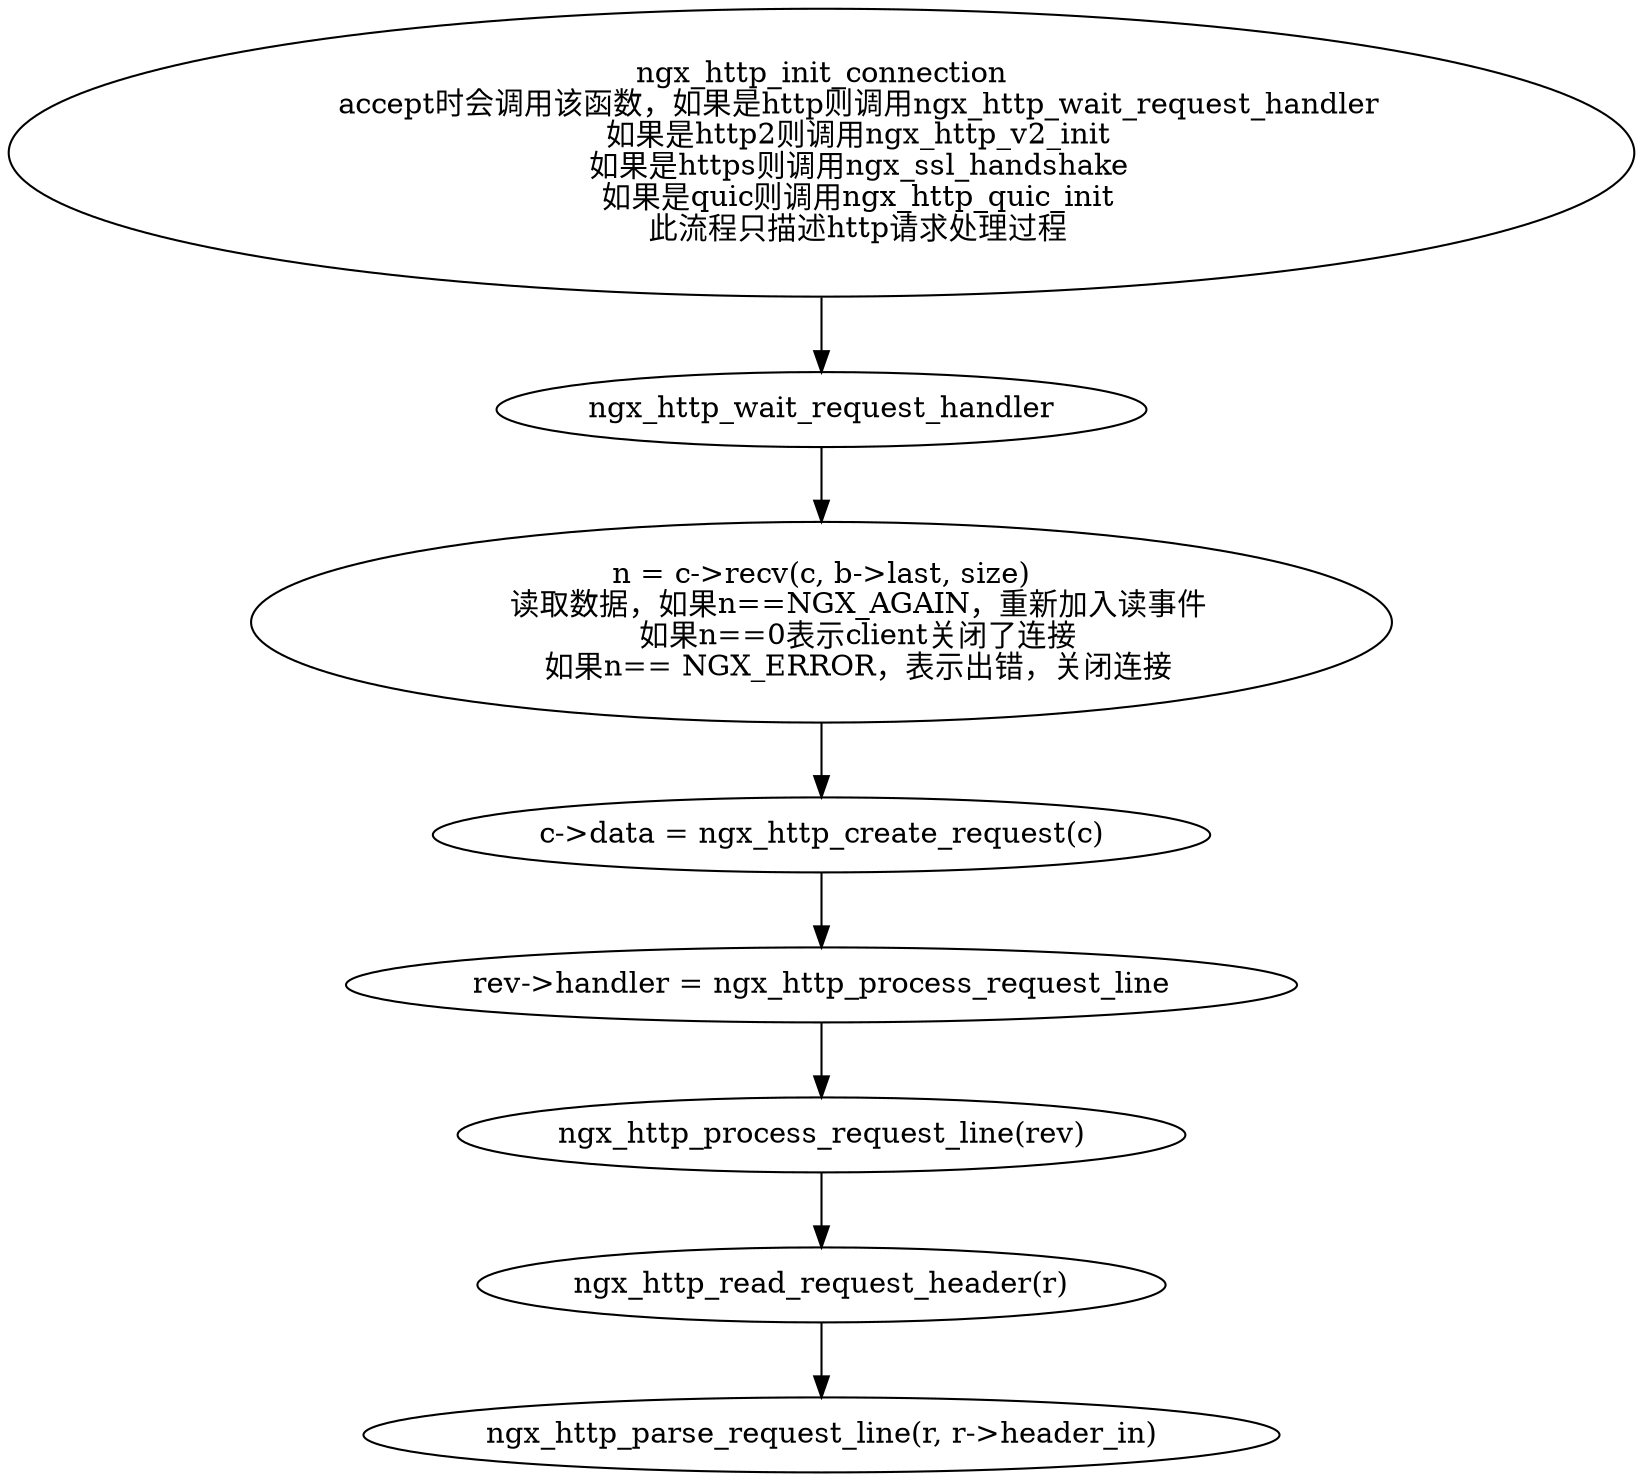 digraph main {
	"ngx_http_init_connection
	accept时会调用该函数，如果是http则调用ngx_http_wait_request_handler
	如果是http2则调用ngx_http_v2_init
	如果是https则调用ngx_ssl_handshake
	如果是quic则调用ngx_http_quic_init
	此流程只描述http请求处理过程" 
		-> "ngx_http_wait_request_handler";

subgraph wait_request_handler {
	label="ngx_http_wait_request_handler";
	"ngx_http_wait_request_handler" -> 
	"n = c->recv(c, b->last, size)
	读取数据，如果n==NGX_AGAIN，重新加入读事件
	如果n==0表示client关闭了连接
	如果n== NGX_ERROR，表示出错，关闭连接";

	"n = c->recv(c, b->last, size)
	读取数据，如果n==NGX_AGAIN，重新加入读事件
	如果n==0表示client关闭了连接
	如果n== NGX_ERROR，表示出错，关闭连接" -> "c->data = ngx_http_create_request(c)";
	"c->data = ngx_http_create_request(c)"->"rev->handler = ngx_http_process_request_line";
	"rev->handler = ngx_http_process_request_line"->"ngx_http_process_request_line(rev)";
}

subgraph ngx_http_read_request_header {
	label="ngx_http_process_request_line";
	"ngx_http_process_request_line(rev)"->"ngx_http_read_request_header(r)";
	"ngx_http_read_request_header(r)"->"ngx_http_parse_request_line(r, r->header_in)";

}
}
